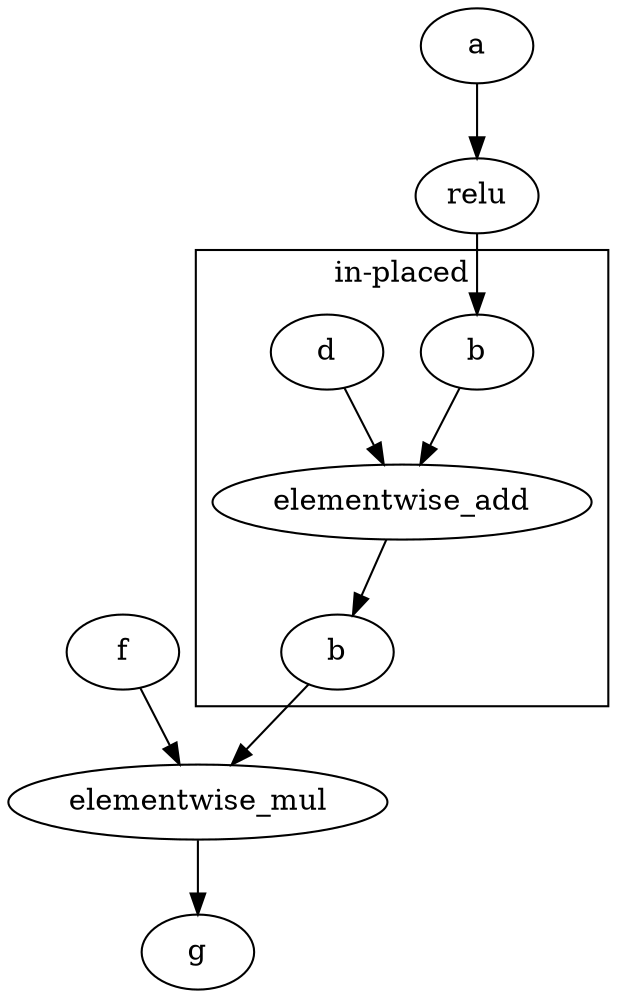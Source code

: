digraph G {
  overlap=false
  e1[label="relu"]
  e2[label="elementwise_add"]
  e3[label="elementwise_mul"]

  a -> e1
  e1 -> b
  b[label="b"]
  e[label="b"]

  subgraph cluster_0 {
      label="in-placed"
  b -> e2
  d -> e2
  e2 -> e
  }


  e -> e3
  f -> e3 -> g

}
